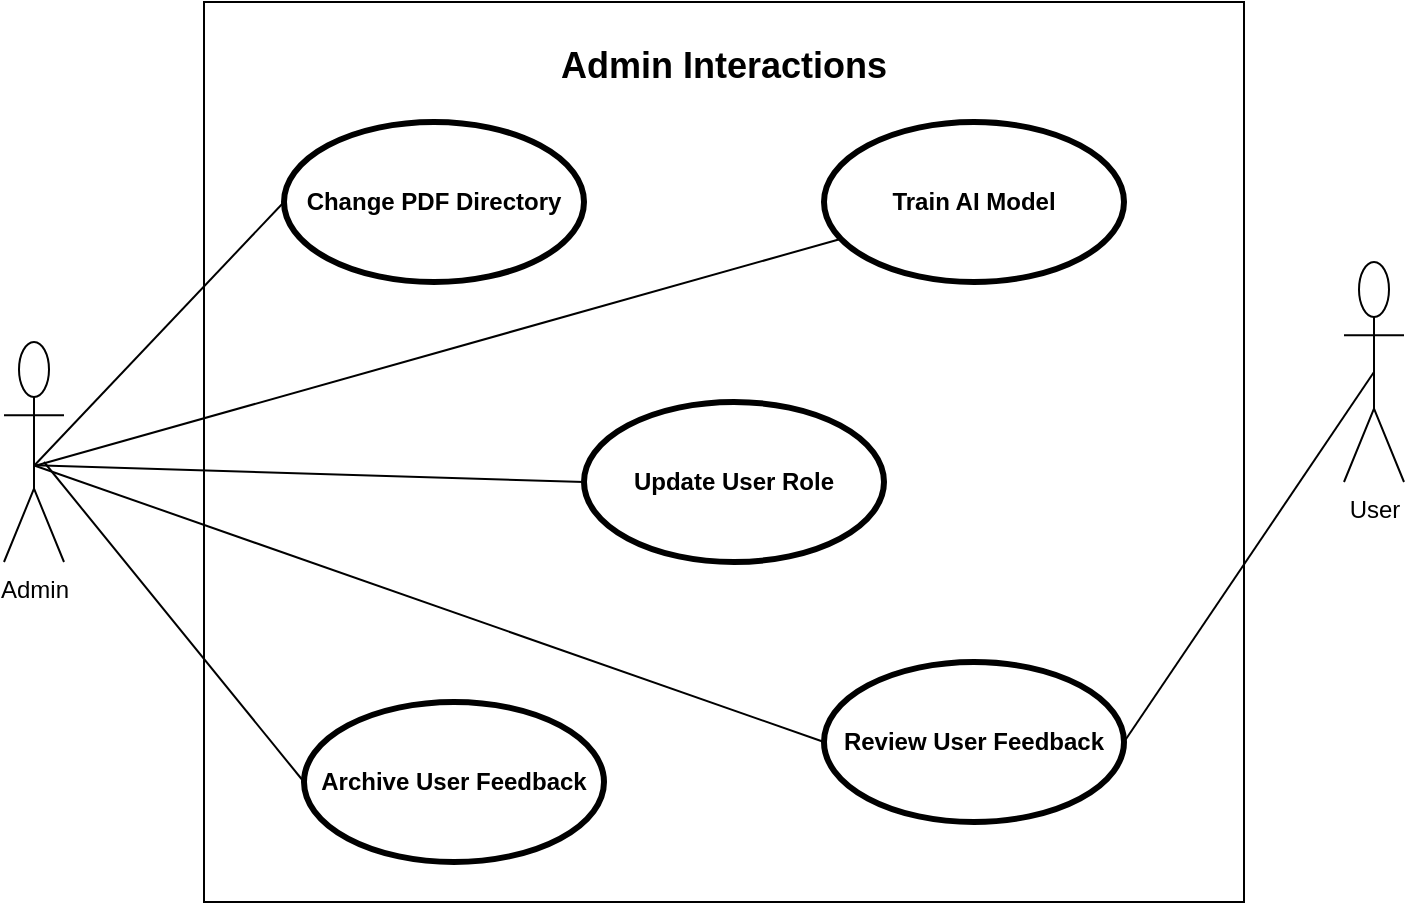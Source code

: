<mxfile version="22.1.4" type="device">
  <diagram name="Page-1" id="929967ad-93f9-6ef4-fab6-5d389245f69c">
    <mxGraphModel dx="924" dy="774" grid="1" gridSize="10" guides="1" tooltips="1" connect="1" arrows="1" fold="1" page="1" pageScale="1.5" pageWidth="1169" pageHeight="826" background="none" math="0" shadow="0">
      <root>
        <mxCell id="0" style=";html=1;" />
        <mxCell id="1" style=";html=1;" parent="0" />
        <mxCell id="5dSgrqDDMB5Ep6VUcv1c-1" value="&lt;h2&gt;Admin Interactions&lt;/h2&gt;" style="shape=rect;html=1;verticalAlign=top;fontStyle=1;whiteSpace=wrap;align=center;fillColor=none;" parent="1" vertex="1">
          <mxGeometry x="620" y="360" width="520" height="450" as="geometry" />
        </mxCell>
        <mxCell id="5dSgrqDDMB5Ep6VUcv1c-2" value="Admin" style="shape=umlActor;html=1;verticalLabelPosition=bottom;verticalAlign=top;align=center;" parent="1" vertex="1">
          <mxGeometry x="520" y="530" width="30" height="110" as="geometry" />
        </mxCell>
        <mxCell id="5dSgrqDDMB5Ep6VUcv1c-3" value="Change PDF Directory" style="shape=ellipse;html=1;strokeWidth=3;fontStyle=1;whiteSpace=wrap;align=center;perimeter=ellipsePerimeter;" parent="1" vertex="1">
          <mxGeometry x="660" y="420" width="150" height="80" as="geometry" />
        </mxCell>
        <mxCell id="5dSgrqDDMB5Ep6VUcv1c-9" value="User" style="shape=umlActor;html=1;verticalLabelPosition=bottom;verticalAlign=top;align=center;" parent="1" vertex="1">
          <mxGeometry x="1190" y="490" width="30" height="110" as="geometry" />
        </mxCell>
        <mxCell id="5dSgrqDDMB5Ep6VUcv1c-10" value="Train AI Model" style="shape=ellipse;html=1;strokeWidth=3;fontStyle=1;whiteSpace=wrap;align=center;perimeter=ellipsePerimeter;" parent="1" vertex="1">
          <mxGeometry x="930" y="420" width="150" height="80" as="geometry" />
        </mxCell>
        <mxCell id="5dSgrqDDMB5Ep6VUcv1c-11" value="Review User Feedback" style="shape=ellipse;html=1;strokeWidth=3;fontStyle=1;whiteSpace=wrap;align=center;perimeter=ellipsePerimeter;" parent="1" vertex="1">
          <mxGeometry x="930" y="690" width="150" height="80" as="geometry" />
        </mxCell>
        <mxCell id="5dSgrqDDMB5Ep6VUcv1c-14" value="" style="endArrow=none;html=1;rounded=0;exitX=1;exitY=0.5;exitDx=0;exitDy=0;entryX=0.5;entryY=0.5;entryDx=0;entryDy=0;entryPerimeter=0;" parent="1" source="5dSgrqDDMB5Ep6VUcv1c-11" target="5dSgrqDDMB5Ep6VUcv1c-9" edge="1">
          <mxGeometry width="50" height="50" relative="1" as="geometry">
            <mxPoint x="1260" y="750" as="sourcePoint" />
            <mxPoint x="1310" y="700" as="targetPoint" />
          </mxGeometry>
        </mxCell>
        <mxCell id="5dSgrqDDMB5Ep6VUcv1c-16" value="" style="endArrow=none;html=1;rounded=0;exitX=0.493;exitY=0.56;exitDx=0;exitDy=0;exitPerimeter=0;entryX=0;entryY=0.5;entryDx=0;entryDy=0;" parent="1" source="5dSgrqDDMB5Ep6VUcv1c-2" target="5dSgrqDDMB5Ep6VUcv1c-11" edge="1">
          <mxGeometry width="50" height="50" relative="1" as="geometry">
            <mxPoint x="690" y="690" as="sourcePoint" />
            <mxPoint x="740" y="640" as="targetPoint" />
          </mxGeometry>
        </mxCell>
        <mxCell id="5dSgrqDDMB5Ep6VUcv1c-17" value="" style="endArrow=none;html=1;rounded=0;entryX=0;entryY=0.5;entryDx=0;entryDy=0;exitX=0.493;exitY=0.565;exitDx=0;exitDy=0;exitPerimeter=0;" parent="1" source="5dSgrqDDMB5Ep6VUcv1c-2" target="5dSgrqDDMB5Ep6VUcv1c-3" edge="1">
          <mxGeometry width="50" height="50" relative="1" as="geometry">
            <mxPoint x="640" y="600" as="sourcePoint" />
            <mxPoint x="690" y="550" as="targetPoint" />
          </mxGeometry>
        </mxCell>
        <mxCell id="5dSgrqDDMB5Ep6VUcv1c-18" value="" style="endArrow=none;html=1;rounded=0;exitX=0.493;exitY=0.565;exitDx=0;exitDy=0;exitPerimeter=0;entryX=0.061;entryY=0.728;entryDx=0;entryDy=0;entryPerimeter=0;" parent="1" source="5dSgrqDDMB5Ep6VUcv1c-2" target="5dSgrqDDMB5Ep6VUcv1c-10" edge="1">
          <mxGeometry width="50" height="50" relative="1" as="geometry">
            <mxPoint x="720" y="610" as="sourcePoint" />
            <mxPoint x="770" y="560" as="targetPoint" />
          </mxGeometry>
        </mxCell>
        <mxCell id="rL5RrJsQduI0aN5QZQpE-3" value="Update User Role" style="shape=ellipse;html=1;strokeWidth=3;fontStyle=1;whiteSpace=wrap;align=center;perimeter=ellipsePerimeter;" parent="1" vertex="1">
          <mxGeometry x="810" y="560" width="150" height="80" as="geometry" />
        </mxCell>
        <mxCell id="rL5RrJsQduI0aN5QZQpE-5" value="" style="endArrow=none;html=1;rounded=0;exitX=0.511;exitY=0.56;exitDx=0;exitDy=0;exitPerimeter=0;entryX=0;entryY=0.5;entryDx=0;entryDy=0;" parent="1" source="5dSgrqDDMB5Ep6VUcv1c-2" target="rL5RrJsQduI0aN5QZQpE-3" edge="1">
          <mxGeometry width="50" height="50" relative="1" as="geometry">
            <mxPoint x="720" y="640" as="sourcePoint" />
            <mxPoint x="770" y="590" as="targetPoint" />
          </mxGeometry>
        </mxCell>
        <mxCell id="lewLW33ohNWdLyUxju3i-1" value="Archive User Feedback" style="shape=ellipse;html=1;strokeWidth=3;fontStyle=1;whiteSpace=wrap;align=center;perimeter=ellipsePerimeter;" vertex="1" parent="1">
          <mxGeometry x="670" y="710" width="150" height="80" as="geometry" />
        </mxCell>
        <mxCell id="lewLW33ohNWdLyUxju3i-2" value="" style="endArrow=none;html=1;rounded=0;entryX=0;entryY=0.5;entryDx=0;entryDy=0;" edge="1" parent="1" target="lewLW33ohNWdLyUxju3i-1">
          <mxGeometry width="50" height="50" relative="1" as="geometry">
            <mxPoint x="540" y="590" as="sourcePoint" />
            <mxPoint x="887" y="610" as="targetPoint" />
          </mxGeometry>
        </mxCell>
      </root>
    </mxGraphModel>
  </diagram>
</mxfile>
